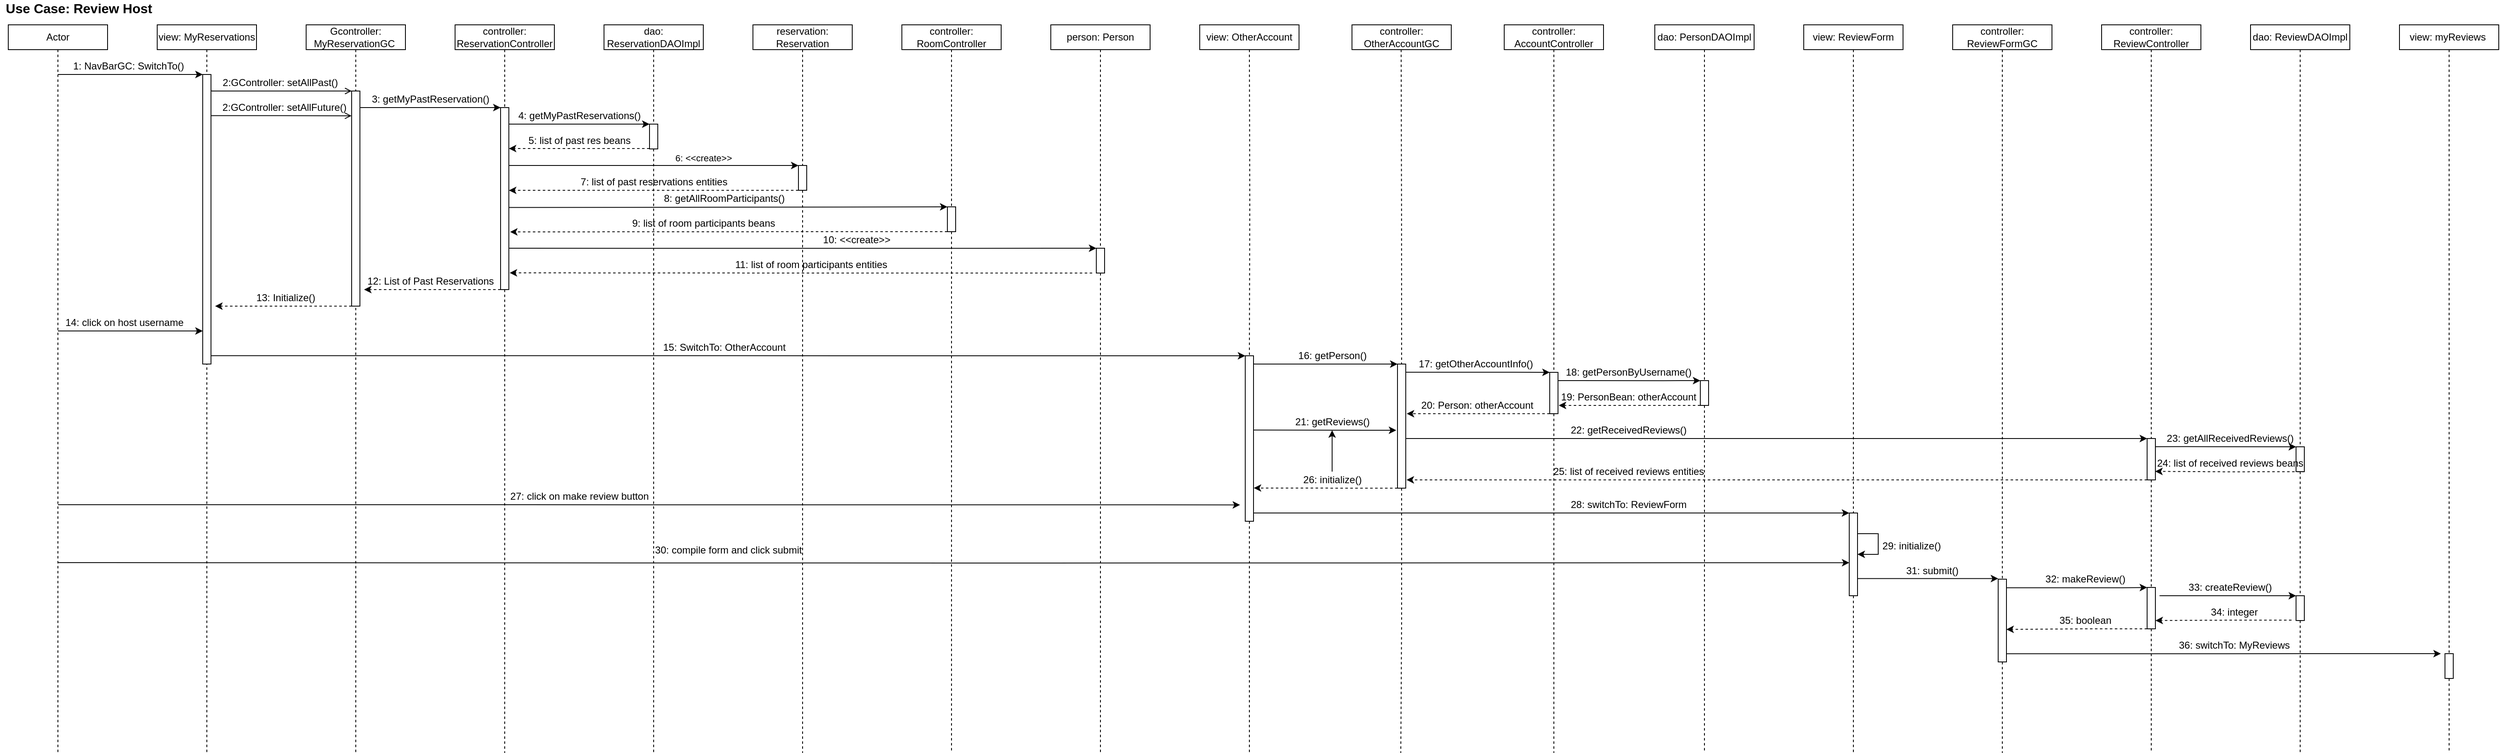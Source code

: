 <mxfile version="14.3.1" type="github">
  <diagram id="UIl6maEpT-ETIeLg9DOF" name="Page-1">
    <mxGraphModel dx="1209" dy="574" grid="1" gridSize="10" guides="1" tooltips="1" connect="1" arrows="1" fold="1" page="1" pageScale="1" pageWidth="827" pageHeight="1169" math="0" shadow="0">
      <root>
        <mxCell id="0" />
        <mxCell id="1" parent="0" />
        <mxCell id="GsOGmlkp1xriyCesK29D-1" style="edgeStyle=orthogonalEdgeStyle;rounded=0;orthogonalLoop=1;jettySize=auto;html=1;dashed=1;endArrow=none;endFill=0;" parent="1" source="GsOGmlkp1xriyCesK29D-2" edge="1">
          <mxGeometry relative="1" as="geometry">
            <mxPoint x="270" y="920" as="targetPoint" />
          </mxGeometry>
        </mxCell>
        <mxCell id="GsOGmlkp1xriyCesK29D-2" value="view: MyReservations" style="rounded=0;whiteSpace=wrap;html=1;" parent="1" vertex="1">
          <mxGeometry x="210" y="40" width="120" height="30" as="geometry" />
        </mxCell>
        <mxCell id="GsOGmlkp1xriyCesK29D-3" style="edgeStyle=orthogonalEdgeStyle;rounded=0;orthogonalLoop=1;jettySize=auto;html=1;dashed=1;endArrow=none;endFill=0;" parent="1" source="GsOGmlkp1xriyCesK29D-4" edge="1">
          <mxGeometry relative="1" as="geometry">
            <mxPoint x="450" y="920" as="targetPoint" />
          </mxGeometry>
        </mxCell>
        <mxCell id="GsOGmlkp1xriyCesK29D-4" value="Gcontroller: MyReservationGC&amp;nbsp;" style="rounded=0;whiteSpace=wrap;html=1;" parent="1" vertex="1">
          <mxGeometry x="390" y="40" width="120" height="30" as="geometry" />
        </mxCell>
        <mxCell id="GsOGmlkp1xriyCesK29D-5" style="edgeStyle=orthogonalEdgeStyle;rounded=0;orthogonalLoop=1;jettySize=auto;html=1;dashed=1;endArrow=none;endFill=0;" parent="1" source="GsOGmlkp1xriyCesK29D-18" edge="1">
          <mxGeometry relative="1" as="geometry">
            <mxPoint x="630" y="920" as="targetPoint" />
          </mxGeometry>
        </mxCell>
        <mxCell id="GsOGmlkp1xriyCesK29D-6" value="controller: ReservationController" style="rounded=0;whiteSpace=wrap;html=1;" parent="1" vertex="1">
          <mxGeometry x="570" y="40" width="120" height="30" as="geometry" />
        </mxCell>
        <mxCell id="GsOGmlkp1xriyCesK29D-7" style="edgeStyle=orthogonalEdgeStyle;rounded=0;orthogonalLoop=1;jettySize=auto;html=1;dashed=1;endArrow=none;endFill=0;" parent="1" source="GsOGmlkp1xriyCesK29D-22" edge="1">
          <mxGeometry relative="1" as="geometry">
            <mxPoint x="810" y="920" as="targetPoint" />
          </mxGeometry>
        </mxCell>
        <mxCell id="GsOGmlkp1xriyCesK29D-8" value="6: &amp;lt;&amp;lt;create&amp;gt;&amp;gt;" style="edgeLabel;html=1;align=center;verticalAlign=middle;resizable=0;points=[];" parent="GsOGmlkp1xriyCesK29D-7" vertex="1" connectable="0">
          <mxGeometry x="-0.969" y="1" relative="1" as="geometry">
            <mxPoint x="59" y="-1.03" as="offset" />
          </mxGeometry>
        </mxCell>
        <mxCell id="GsOGmlkp1xriyCesK29D-9" value="dao: ReservationDAOImpl" style="rounded=0;whiteSpace=wrap;html=1;" parent="1" vertex="1">
          <mxGeometry x="750" y="40" width="120" height="30" as="geometry" />
        </mxCell>
        <mxCell id="GsOGmlkp1xriyCesK29D-10" style="edgeStyle=orthogonalEdgeStyle;rounded=0;orthogonalLoop=1;jettySize=auto;html=1;dashed=1;endArrow=none;endFill=0;" parent="1" source="GsOGmlkp1xriyCesK29D-28" edge="1">
          <mxGeometry relative="1" as="geometry">
            <mxPoint x="990" y="920" as="targetPoint" />
          </mxGeometry>
        </mxCell>
        <mxCell id="GsOGmlkp1xriyCesK29D-11" value="reservation: Reservation" style="rounded=0;whiteSpace=wrap;html=1;" parent="1" vertex="1">
          <mxGeometry x="930" y="40" width="120" height="30" as="geometry" />
        </mxCell>
        <mxCell id="GsOGmlkp1xriyCesK29D-12" style="edgeStyle=orthogonalEdgeStyle;rounded=0;orthogonalLoop=1;jettySize=auto;html=1;endArrow=classic;endFill=1;entryX=0;entryY=1;entryDx=0;entryDy=0;" parent="1" target="GsOGmlkp1xriyCesK29D-13" edge="1">
          <mxGeometry relative="1" as="geometry">
            <mxPoint x="90" y="100" as="sourcePoint" />
            <Array as="points">
              <mxPoint x="220" y="100" />
              <mxPoint x="220" y="100" />
            </Array>
          </mxGeometry>
        </mxCell>
        <mxCell id="GsOGmlkp1xriyCesK29D-13" value="" style="rounded=0;whiteSpace=wrap;html=1;direction=south;" parent="1" vertex="1">
          <mxGeometry x="265" y="100" width="10" height="350" as="geometry" />
        </mxCell>
        <mxCell id="GsOGmlkp1xriyCesK29D-14" value="1: NavBarGC: SwitchTo()" style="text;html=1;align=center;verticalAlign=middle;resizable=0;points=[];autosize=1;" parent="1" vertex="1">
          <mxGeometry x="100" y="80" width="150" height="20" as="geometry" />
        </mxCell>
        <mxCell id="GsOGmlkp1xriyCesK29D-15" value="" style="rounded=0;whiteSpace=wrap;html=1;direction=south;" parent="1" vertex="1">
          <mxGeometry x="445" y="120" width="10" height="260" as="geometry" />
        </mxCell>
        <mxCell id="GsOGmlkp1xriyCesK29D-16" style="edgeStyle=orthogonalEdgeStyle;rounded=0;orthogonalLoop=1;jettySize=auto;html=1;endArrow=open;endFill=0;entryX=0;entryY=1;entryDx=0;entryDy=0;exitX=0.052;exitY=-0.014;exitDx=0;exitDy=0;exitPerimeter=0;" parent="1" source="GsOGmlkp1xriyCesK29D-13" target="GsOGmlkp1xriyCesK29D-15" edge="1">
          <mxGeometry relative="1" as="geometry">
            <mxPoint x="440" y="120.0" as="targetPoint" />
            <mxPoint x="290" y="120" as="sourcePoint" />
            <Array as="points">
              <mxPoint x="360" y="120" />
              <mxPoint x="445" y="120" />
            </Array>
          </mxGeometry>
        </mxCell>
        <mxCell id="GsOGmlkp1xriyCesK29D-17" value="2:GController: setAllPast()&amp;nbsp;" style="text;html=1;align=center;verticalAlign=middle;resizable=0;points=[];autosize=1;" parent="1" vertex="1">
          <mxGeometry x="280" y="100" width="160" height="20" as="geometry" />
        </mxCell>
        <mxCell id="GsOGmlkp1xriyCesK29D-18" value="" style="rounded=0;whiteSpace=wrap;html=1;direction=south;" parent="1" vertex="1">
          <mxGeometry x="625" y="140" width="10" height="220" as="geometry" />
        </mxCell>
        <mxCell id="GsOGmlkp1xriyCesK29D-19" style="edgeStyle=orthogonalEdgeStyle;rounded=0;orthogonalLoop=1;jettySize=auto;html=1;dashed=1;endArrow=none;endFill=0;" parent="1" source="GsOGmlkp1xriyCesK29D-6" target="GsOGmlkp1xriyCesK29D-18" edge="1">
          <mxGeometry relative="1" as="geometry">
            <mxPoint x="630.0" y="1130" as="targetPoint" />
            <mxPoint x="630.0" y="70" as="sourcePoint" />
          </mxGeometry>
        </mxCell>
        <mxCell id="GsOGmlkp1xriyCesK29D-20" style="edgeStyle=orthogonalEdgeStyle;rounded=0;orthogonalLoop=1;jettySize=auto;html=1;endArrow=classic;endFill=1;entryX=0;entryY=1;entryDx=0;entryDy=0;exitX=0.079;exitY=-0.005;exitDx=0;exitDy=0;exitPerimeter=0;" parent="1" target="GsOGmlkp1xriyCesK29D-18" edge="1">
          <mxGeometry relative="1" as="geometry">
            <mxPoint x="624.95" y="141.04" as="targetPoint" />
            <mxPoint x="455" y="140" as="sourcePoint" />
            <Array as="points">
              <mxPoint x="530" y="140" />
              <mxPoint x="530" y="140" />
            </Array>
          </mxGeometry>
        </mxCell>
        <mxCell id="GsOGmlkp1xriyCesK29D-21" value="3: getMyPastReservation()" style="text;html=1;align=center;verticalAlign=middle;resizable=0;points=[];autosize=1;" parent="1" vertex="1">
          <mxGeometry x="460" y="120" width="160" height="20" as="geometry" />
        </mxCell>
        <mxCell id="GsOGmlkp1xriyCesK29D-22" value="" style="rounded=0;whiteSpace=wrap;html=1;direction=south;" parent="1" vertex="1">
          <mxGeometry x="805" y="160" width="10" height="30" as="geometry" />
        </mxCell>
        <mxCell id="GsOGmlkp1xriyCesK29D-23" style="edgeStyle=orthogonalEdgeStyle;rounded=0;orthogonalLoop=1;jettySize=auto;html=1;dashed=1;endArrow=none;endFill=0;" parent="1" source="GsOGmlkp1xriyCesK29D-9" target="GsOGmlkp1xriyCesK29D-22" edge="1">
          <mxGeometry relative="1" as="geometry">
            <mxPoint x="810" y="1130" as="targetPoint" />
            <mxPoint x="810" y="70" as="sourcePoint" />
          </mxGeometry>
        </mxCell>
        <mxCell id="GsOGmlkp1xriyCesK29D-24" style="edgeStyle=orthogonalEdgeStyle;rounded=0;orthogonalLoop=1;jettySize=auto;html=1;endArrow=classic;endFill=1;entryX=0;entryY=1;entryDx=0;entryDy=0;exitX=0.079;exitY=-0.005;exitDx=0;exitDy=0;exitPerimeter=0;" parent="1" edge="1">
          <mxGeometry relative="1" as="geometry">
            <mxPoint x="805" y="160.0" as="targetPoint" />
            <mxPoint x="635" y="160" as="sourcePoint" />
            <Array as="points">
              <mxPoint x="710" y="160" />
              <mxPoint x="710" y="160" />
            </Array>
          </mxGeometry>
        </mxCell>
        <mxCell id="GsOGmlkp1xriyCesK29D-25" value="4: getMyPastReservations()" style="text;html=1;align=center;verticalAlign=middle;resizable=0;points=[];autosize=1;" parent="1" vertex="1">
          <mxGeometry x="640" y="140" width="160" height="20" as="geometry" />
        </mxCell>
        <mxCell id="GsOGmlkp1xriyCesK29D-26" style="edgeStyle=orthogonalEdgeStyle;rounded=0;orthogonalLoop=1;jettySize=auto;html=1;endArrow=classic;endFill=1;entryX=0;entryY=1;entryDx=0;entryDy=0;exitX=0.079;exitY=-0.005;exitDx=0;exitDy=0;exitPerimeter=0;dashed=1;" parent="1" edge="1">
          <mxGeometry relative="1" as="geometry">
            <mxPoint x="635" y="189.52" as="targetPoint" />
            <mxPoint x="805" y="189.52" as="sourcePoint" />
            <Array as="points">
              <mxPoint x="710" y="189.52" />
              <mxPoint x="710" y="189.52" />
            </Array>
          </mxGeometry>
        </mxCell>
        <mxCell id="GsOGmlkp1xriyCesK29D-27" style="edgeStyle=orthogonalEdgeStyle;rounded=0;orthogonalLoop=1;jettySize=auto;html=1;exitX=1;exitY=1;exitDx=0;exitDy=0;endArrow=classic;endFill=1;dashed=1;entryX=0.455;entryY=-0.01;entryDx=0;entryDy=0;entryPerimeter=0;" parent="1" source="GsOGmlkp1xriyCesK29D-28" target="GsOGmlkp1xriyCesK29D-18" edge="1">
          <mxGeometry relative="1" as="geometry">
            <mxPoint x="640" y="240" as="targetPoint" />
            <Array as="points">
              <mxPoint x="660" y="240" />
            </Array>
          </mxGeometry>
        </mxCell>
        <mxCell id="GsOGmlkp1xriyCesK29D-28" value="" style="rounded=0;whiteSpace=wrap;html=1;direction=south;" parent="1" vertex="1">
          <mxGeometry x="985" y="210" width="10" height="30" as="geometry" />
        </mxCell>
        <mxCell id="GsOGmlkp1xriyCesK29D-29" style="edgeStyle=orthogonalEdgeStyle;rounded=0;orthogonalLoop=1;jettySize=auto;html=1;dashed=1;endArrow=none;endFill=0;" parent="1" source="GsOGmlkp1xriyCesK29D-11" target="GsOGmlkp1xriyCesK29D-28" edge="1">
          <mxGeometry relative="1" as="geometry">
            <mxPoint x="990" y="1121.633" as="targetPoint" />
            <mxPoint x="990" y="70" as="sourcePoint" />
          </mxGeometry>
        </mxCell>
        <mxCell id="GsOGmlkp1xriyCesK29D-30" value="5: list of past res beans" style="text;html=1;align=center;verticalAlign=middle;resizable=0;points=[];autosize=1;" parent="1" vertex="1">
          <mxGeometry x="650" y="170" width="140" height="20" as="geometry" />
        </mxCell>
        <mxCell id="GsOGmlkp1xriyCesK29D-31" value="7: list of past reservations entities" style="text;html=1;align=center;verticalAlign=middle;resizable=0;points=[];autosize=1;" parent="1" vertex="1">
          <mxGeometry x="715" y="220" width="190" height="20" as="geometry" />
        </mxCell>
        <mxCell id="GsOGmlkp1xriyCesK29D-32" style="edgeStyle=orthogonalEdgeStyle;rounded=0;orthogonalLoop=1;jettySize=auto;html=1;endArrow=classic;endFill=1;exitX=0.079;exitY=-0.005;exitDx=0;exitDy=0;exitPerimeter=0;dashed=1;" parent="1" edge="1">
          <mxGeometry relative="1" as="geometry">
            <mxPoint x="460" y="360" as="targetPoint" />
            <mxPoint x="625" y="360.0" as="sourcePoint" />
            <Array as="points">
              <mxPoint x="590" y="360" />
              <mxPoint x="590" y="360" />
            </Array>
          </mxGeometry>
        </mxCell>
        <mxCell id="GsOGmlkp1xriyCesK29D-33" value="12: List of Past Reservations" style="text;html=1;align=center;verticalAlign=middle;resizable=0;points=[];autosize=1;" parent="1" vertex="1">
          <mxGeometry x="455" y="340" width="170" height="20" as="geometry" />
        </mxCell>
        <mxCell id="GsOGmlkp1xriyCesK29D-34" style="edgeStyle=orthogonalEdgeStyle;rounded=0;orthogonalLoop=1;jettySize=auto;html=1;endArrow=classic;endFill=1;exitX=0.079;exitY=-0.005;exitDx=0;exitDy=0;exitPerimeter=0;dashed=1;" parent="1" edge="1">
          <mxGeometry relative="1" as="geometry">
            <mxPoint x="280" y="380" as="targetPoint" />
            <mxPoint x="445" y="380.0" as="sourcePoint" />
            <Array as="points">
              <mxPoint x="350" y="380" />
              <mxPoint x="350" y="380" />
            </Array>
          </mxGeometry>
        </mxCell>
        <mxCell id="GsOGmlkp1xriyCesK29D-35" value="13: Initialize()" style="text;html=1;align=center;verticalAlign=middle;resizable=0;points=[];autosize=1;" parent="1" vertex="1">
          <mxGeometry x="320" y="360" width="90" height="20" as="geometry" />
        </mxCell>
        <mxCell id="GsOGmlkp1xriyCesK29D-36" style="edgeStyle=orthogonalEdgeStyle;rounded=0;orthogonalLoop=1;jettySize=auto;html=1;dashed=1;endArrow=none;endFill=0;" parent="1" source="GsOGmlkp1xriyCesK29D-37" edge="1">
          <mxGeometry relative="1" as="geometry">
            <mxPoint x="90" y="920" as="targetPoint" />
          </mxGeometry>
        </mxCell>
        <mxCell id="GsOGmlkp1xriyCesK29D-37" value="Actor" style="rounded=0;whiteSpace=wrap;html=1;" parent="1" vertex="1">
          <mxGeometry x="30" y="40" width="120" height="30" as="geometry" />
        </mxCell>
        <mxCell id="GsOGmlkp1xriyCesK29D-38" style="edgeStyle=orthogonalEdgeStyle;rounded=0;orthogonalLoop=1;jettySize=auto;html=1;dashed=1;endArrow=none;endFill=0;" parent="1" source="GsOGmlkp1xriyCesK29D-43" edge="1">
          <mxGeometry relative="1" as="geometry">
            <mxPoint x="1170" y="920" as="targetPoint" />
          </mxGeometry>
        </mxCell>
        <mxCell id="GsOGmlkp1xriyCesK29D-39" value="controller: RoomController" style="rounded=0;whiteSpace=wrap;html=1;" parent="1" vertex="1">
          <mxGeometry x="1110" y="40" width="120" height="30" as="geometry" />
        </mxCell>
        <mxCell id="GsOGmlkp1xriyCesK29D-40" value="person: Person" style="rounded=0;whiteSpace=wrap;html=1;" parent="1" vertex="1">
          <mxGeometry x="1290" y="40" width="120" height="30" as="geometry" />
        </mxCell>
        <mxCell id="GsOGmlkp1xriyCesK29D-41" style="edgeStyle=orthogonalEdgeStyle;rounded=0;orthogonalLoop=1;jettySize=auto;html=1;dashed=1;endArrow=none;endFill=0;" parent="1" source="GsOGmlkp1xriyCesK29D-69" edge="1">
          <mxGeometry relative="1" as="geometry">
            <mxPoint x="1350" y="920" as="targetPoint" />
            <mxPoint x="1350" y="70" as="sourcePoint" />
          </mxGeometry>
        </mxCell>
        <mxCell id="GsOGmlkp1xriyCesK29D-42" style="edgeStyle=orthogonalEdgeStyle;rounded=0;orthogonalLoop=1;jettySize=auto;html=1;endArrow=classic;endFill=1;exitX=0.549;exitY=-0.014;exitDx=0;exitDy=0;exitPerimeter=0;entryX=0;entryY=1;entryDx=0;entryDy=0;" parent="1" source="GsOGmlkp1xriyCesK29D-18" target="GsOGmlkp1xriyCesK29D-43" edge="1">
          <mxGeometry relative="1" as="geometry">
            <mxPoint x="1160" y="260" as="targetPoint" />
            <Array as="points">
              <mxPoint x="641" y="261" />
            </Array>
            <mxPoint x="640.0" y="260.7" as="sourcePoint" />
          </mxGeometry>
        </mxCell>
        <mxCell id="GsOGmlkp1xriyCesK29D-43" value="" style="rounded=0;whiteSpace=wrap;html=1;direction=south;" parent="1" vertex="1">
          <mxGeometry x="1165" y="260" width="10" height="30" as="geometry" />
        </mxCell>
        <mxCell id="GsOGmlkp1xriyCesK29D-44" style="edgeStyle=orthogonalEdgeStyle;rounded=0;orthogonalLoop=1;jettySize=auto;html=1;dashed=1;endArrow=none;endFill=0;" parent="1" source="GsOGmlkp1xriyCesK29D-39" target="GsOGmlkp1xriyCesK29D-43" edge="1">
          <mxGeometry relative="1" as="geometry">
            <mxPoint x="1170" y="70" as="sourcePoint" />
            <mxPoint x="1170" y="965" as="targetPoint" />
          </mxGeometry>
        </mxCell>
        <mxCell id="GsOGmlkp1xriyCesK29D-45" style="edgeStyle=orthogonalEdgeStyle;rounded=0;orthogonalLoop=1;jettySize=auto;html=1;exitX=1;exitY=1;exitDx=0;exitDy=0;endArrow=classic;endFill=1;dashed=1;entryX=0.683;entryY=-0.147;entryDx=0;entryDy=0;entryPerimeter=0;" parent="1" source="GsOGmlkp1xriyCesK29D-43" target="GsOGmlkp1xriyCesK29D-18" edge="1">
          <mxGeometry relative="1" as="geometry">
            <mxPoint x="650" y="290" as="targetPoint" />
            <Array as="points">
              <mxPoint x="1030" y="290" />
            </Array>
            <mxPoint x="1160" y="290" as="sourcePoint" />
          </mxGeometry>
        </mxCell>
        <mxCell id="GsOGmlkp1xriyCesK29D-46" value="8: getAllRoomParticipants()" style="text;html=1;align=center;verticalAlign=middle;resizable=0;points=[];autosize=1;" parent="1" vertex="1">
          <mxGeometry x="815" y="240" width="160" height="20" as="geometry" />
        </mxCell>
        <mxCell id="GsOGmlkp1xriyCesK29D-47" value="9: list of room participants beans" style="text;html=1;align=center;verticalAlign=middle;resizable=0;points=[];autosize=1;" parent="1" vertex="1">
          <mxGeometry x="775" y="270" width="190" height="20" as="geometry" />
        </mxCell>
        <mxCell id="GsOGmlkp1xriyCesK29D-48" style="edgeStyle=orthogonalEdgeStyle;rounded=0;orthogonalLoop=1;jettySize=auto;html=1;endArrow=classic;endFill=1;exitX=0.773;exitY=-0.007;exitDx=0;exitDy=0;exitPerimeter=0;entryX=0;entryY=1;entryDx=0;entryDy=0;" parent="1" source="GsOGmlkp1xriyCesK29D-18" target="GsOGmlkp1xriyCesK29D-69" edge="1">
          <mxGeometry relative="1" as="geometry">
            <mxPoint x="1340" y="310" as="targetPoint" />
            <Array as="points">
              <mxPoint x="1200" y="310" />
              <mxPoint x="1200" y="310" />
            </Array>
            <mxPoint x="650" y="320" as="sourcePoint" />
          </mxGeometry>
        </mxCell>
        <mxCell id="GsOGmlkp1xriyCesK29D-49" style="edgeStyle=orthogonalEdgeStyle;rounded=0;orthogonalLoop=1;jettySize=auto;html=1;exitX=1;exitY=1;exitDx=0;exitDy=0;endArrow=classic;endFill=1;dashed=1;entryX=0.908;entryY=-0.097;entryDx=0;entryDy=0;entryPerimeter=0;" parent="1" target="GsOGmlkp1xriyCesK29D-18" edge="1">
          <mxGeometry relative="1" as="geometry">
            <mxPoint x="650" y="340" as="targetPoint" />
            <Array as="points">
              <mxPoint x="1015" y="340" />
            </Array>
            <mxPoint x="1340" y="340" as="sourcePoint" />
          </mxGeometry>
        </mxCell>
        <mxCell id="GsOGmlkp1xriyCesK29D-50" value="controller:&lt;br&gt;ReviewFormGC" style="rounded=0;whiteSpace=wrap;html=1;" parent="1" vertex="1">
          <mxGeometry x="2380" y="40" width="120" height="30" as="geometry" />
        </mxCell>
        <mxCell id="GsOGmlkp1xriyCesK29D-51" value="view: ReviewForm" style="rounded=0;whiteSpace=wrap;html=1;" parent="1" vertex="1">
          <mxGeometry x="2200" y="40" width="120" height="30" as="geometry" />
        </mxCell>
        <mxCell id="GsOGmlkp1xriyCesK29D-52" style="edgeStyle=orthogonalEdgeStyle;rounded=0;orthogonalLoop=1;jettySize=auto;html=1;dashed=1;endArrow=none;endFill=0;" parent="1" source="GsOGmlkp1xriyCesK29D-71" edge="1">
          <mxGeometry relative="1" as="geometry">
            <mxPoint x="1713.41" y="70" as="sourcePoint" />
            <mxPoint x="1713" y="920" as="targetPoint" />
          </mxGeometry>
        </mxCell>
        <mxCell id="GsOGmlkp1xriyCesK29D-53" style="edgeStyle=orthogonalEdgeStyle;rounded=0;orthogonalLoop=1;jettySize=auto;html=1;dashed=1;endArrow=none;endFill=0;" parent="1" source="GsOGmlkp1xriyCesK29D-58" edge="1">
          <mxGeometry relative="1" as="geometry">
            <mxPoint x="1530" y="920" as="targetPoint" />
          </mxGeometry>
        </mxCell>
        <mxCell id="GsOGmlkp1xriyCesK29D-54" style="edgeStyle=orthogonalEdgeStyle;rounded=0;orthogonalLoop=1;jettySize=auto;html=1;endArrow=classic;endFill=1;entryX=0;entryY=1;entryDx=0;entryDy=0;" parent="1" edge="1">
          <mxGeometry relative="1" as="geometry">
            <mxPoint x="90" y="410" as="sourcePoint" />
            <Array as="points">
              <mxPoint x="220" y="410" />
              <mxPoint x="220" y="410" />
            </Array>
            <mxPoint x="265" y="410.0" as="targetPoint" />
          </mxGeometry>
        </mxCell>
        <mxCell id="GsOGmlkp1xriyCesK29D-55" value="14: click on host username" style="text;html=1;align=center;verticalAlign=middle;resizable=0;points=[];autosize=1;" parent="1" vertex="1">
          <mxGeometry x="90" y="390" width="160" height="20" as="geometry" />
        </mxCell>
        <mxCell id="GsOGmlkp1xriyCesK29D-56" style="edgeStyle=orthogonalEdgeStyle;rounded=0;orthogonalLoop=1;jettySize=auto;html=1;endArrow=classic;endFill=1;entryX=0;entryY=1;entryDx=0;entryDy=0;exitX=0.971;exitY=-0.023;exitDx=0;exitDy=0;exitPerimeter=0;" parent="1" source="GsOGmlkp1xriyCesK29D-13" target="GsOGmlkp1xriyCesK29D-58" edge="1">
          <mxGeometry relative="1" as="geometry">
            <mxPoint x="300" y="440" as="sourcePoint" />
            <Array as="points">
              <mxPoint x="1525" y="440" />
            </Array>
            <mxPoint x="1520" y="450" as="targetPoint" />
          </mxGeometry>
        </mxCell>
        <mxCell id="GsOGmlkp1xriyCesK29D-57" value="15: SwitchTo: OtherAccount" style="text;html=1;align=center;verticalAlign=middle;resizable=0;points=[];autosize=1;" parent="1" vertex="1">
          <mxGeometry x="815" y="420" width="160" height="20" as="geometry" />
        </mxCell>
        <mxCell id="GsOGmlkp1xriyCesK29D-58" value="" style="rounded=0;whiteSpace=wrap;html=1;direction=south;" parent="1" vertex="1">
          <mxGeometry x="1525" y="440" width="10" height="200" as="geometry" />
        </mxCell>
        <mxCell id="GsOGmlkp1xriyCesK29D-59" style="edgeStyle=orthogonalEdgeStyle;rounded=0;orthogonalLoop=1;jettySize=auto;html=1;dashed=1;endArrow=none;endFill=0;" parent="1" target="GsOGmlkp1xriyCesK29D-58" edge="1">
          <mxGeometry relative="1" as="geometry">
            <mxPoint x="1530" y="70" as="sourcePoint" />
            <mxPoint x="1530.0" y="865" as="targetPoint" />
          </mxGeometry>
        </mxCell>
        <mxCell id="GsOGmlkp1xriyCesK29D-60" value="view: OtherAccount" style="rounded=0;whiteSpace=wrap;html=1;" parent="1" vertex="1">
          <mxGeometry x="1470" y="40" width="120" height="30" as="geometry" />
        </mxCell>
        <mxCell id="GsOGmlkp1xriyCesK29D-61" value="controller:&lt;br&gt;OtherAccountGC" style="rounded=0;whiteSpace=wrap;html=1;" parent="1" vertex="1">
          <mxGeometry x="1654" y="40" width="120" height="30" as="geometry" />
        </mxCell>
        <mxCell id="GsOGmlkp1xriyCesK29D-62" value="controller:&lt;br&gt;AccountController" style="rounded=0;whiteSpace=wrap;html=1;" parent="1" vertex="1">
          <mxGeometry x="1838" y="40" width="120" height="30" as="geometry" />
        </mxCell>
        <mxCell id="GsOGmlkp1xriyCesK29D-63" style="edgeStyle=orthogonalEdgeStyle;rounded=0;orthogonalLoop=1;jettySize=auto;html=1;endArrow=classic;endFill=1;entryX=0;entryY=1;entryDx=0;entryDy=0;exitX=0.04;exitY=-0.005;exitDx=0;exitDy=0;exitPerimeter=0;" parent="1" source="GsOGmlkp1xriyCesK29D-58" target="GsOGmlkp1xriyCesK29D-71" edge="1">
          <mxGeometry relative="1" as="geometry">
            <mxPoint x="1536" y="450" as="sourcePoint" />
            <Array as="points">
              <mxPoint x="1709" y="450" />
            </Array>
            <mxPoint x="1690" y="460" as="targetPoint" />
          </mxGeometry>
        </mxCell>
        <mxCell id="GsOGmlkp1xriyCesK29D-64" value="16: getPerson()" style="text;html=1;align=center;verticalAlign=middle;resizable=0;points=[];autosize=1;" parent="1" vertex="1">
          <mxGeometry x="1580" y="430" width="100" height="20" as="geometry" />
        </mxCell>
        <mxCell id="GsOGmlkp1xriyCesK29D-65" style="edgeStyle=orthogonalEdgeStyle;rounded=0;orthogonalLoop=1;jettySize=auto;html=1;dashed=1;endArrow=none;endFill=0;" parent="1" source="GsOGmlkp1xriyCesK29D-111" edge="1">
          <mxGeometry relative="1" as="geometry">
            <mxPoint x="2080" y="920" as="targetPoint" />
            <Array as="points">
              <mxPoint x="2080" y="836" />
            </Array>
          </mxGeometry>
        </mxCell>
        <mxCell id="GsOGmlkp1xriyCesK29D-66" value="dao: PersonDAOImpl" style="rounded=0;whiteSpace=wrap;html=1;" parent="1" vertex="1">
          <mxGeometry x="2020" y="40" width="120" height="30" as="geometry" />
        </mxCell>
        <mxCell id="GsOGmlkp1xriyCesK29D-67" style="edgeStyle=orthogonalEdgeStyle;rounded=0;orthogonalLoop=1;jettySize=auto;html=1;dashed=1;endArrow=none;endFill=0;" parent="1" source="GsOGmlkp1xriyCesK29D-134" edge="1">
          <mxGeometry relative="1" as="geometry">
            <mxPoint x="1898.0" y="70" as="sourcePoint" />
            <mxPoint x="1898" y="920" as="targetPoint" />
            <Array as="points" />
          </mxGeometry>
        </mxCell>
        <mxCell id="GsOGmlkp1xriyCesK29D-68" style="edgeStyle=orthogonalEdgeStyle;rounded=0;orthogonalLoop=1;jettySize=auto;html=1;endArrow=classic;endFill=1;entryX=0;entryY=1;entryDx=0;entryDy=0;exitX=0.066;exitY=0.114;exitDx=0;exitDy=0;exitPerimeter=0;" parent="1" source="GsOGmlkp1xriyCesK29D-71" target="GsOGmlkp1xriyCesK29D-134" edge="1">
          <mxGeometry relative="1" as="geometry">
            <mxPoint x="1725.0" y="460.01" as="sourcePoint" />
            <Array as="points">
              <mxPoint x="1850" y="460" />
              <mxPoint x="1850" y="460" />
            </Array>
            <mxPoint x="1885" y="460" as="targetPoint" />
          </mxGeometry>
        </mxCell>
        <mxCell id="GsOGmlkp1xriyCesK29D-69" value="" style="rounded=0;whiteSpace=wrap;html=1;direction=south;" parent="1" vertex="1">
          <mxGeometry x="1345" y="310" width="10" height="30" as="geometry" />
        </mxCell>
        <mxCell id="GsOGmlkp1xriyCesK29D-70" style="edgeStyle=orthogonalEdgeStyle;rounded=0;orthogonalLoop=1;jettySize=auto;html=1;dashed=1;endArrow=none;endFill=0;" parent="1" source="GsOGmlkp1xriyCesK29D-40" target="GsOGmlkp1xriyCesK29D-69" edge="1">
          <mxGeometry relative="1" as="geometry">
            <mxPoint x="1350.0" y="1090" as="targetPoint" />
            <mxPoint x="1350.0" y="70" as="sourcePoint" />
          </mxGeometry>
        </mxCell>
        <mxCell id="GsOGmlkp1xriyCesK29D-71" value="" style="rounded=0;whiteSpace=wrap;html=1;direction=south;" parent="1" vertex="1">
          <mxGeometry x="1709" y="450" width="10" height="150" as="geometry" />
        </mxCell>
        <mxCell id="GsOGmlkp1xriyCesK29D-72" style="edgeStyle=orthogonalEdgeStyle;rounded=0;orthogonalLoop=1;jettySize=auto;html=1;dashed=1;endArrow=none;endFill=0;" parent="1" target="GsOGmlkp1xriyCesK29D-71" edge="1">
          <mxGeometry relative="1" as="geometry">
            <mxPoint x="1713.41" y="70" as="sourcePoint" />
            <mxPoint x="1713.41" y="945" as="targetPoint" />
          </mxGeometry>
        </mxCell>
        <mxCell id="GsOGmlkp1xriyCesK29D-73" style="edgeStyle=orthogonalEdgeStyle;rounded=0;orthogonalLoop=1;jettySize=auto;html=1;endArrow=open;endFill=0;entryX=0;entryY=1;entryDx=0;entryDy=0;exitX=0.052;exitY=-0.014;exitDx=0;exitDy=0;exitPerimeter=0;" parent="1" edge="1">
          <mxGeometry relative="1" as="geometry">
            <mxPoint x="444.86" y="150" as="targetPoint" />
            <mxPoint x="275" y="149.76" as="sourcePoint" />
            <Array as="points">
              <mxPoint x="359.86" y="150" />
              <mxPoint x="444.86" y="150" />
            </Array>
          </mxGeometry>
        </mxCell>
        <mxCell id="GsOGmlkp1xriyCesK29D-74" value="2:GController: setAllFuture()&amp;nbsp;" style="text;html=1;align=center;verticalAlign=middle;resizable=0;points=[];autosize=1;" parent="1" vertex="1">
          <mxGeometry x="280" y="130" width="170" height="20" as="geometry" />
        </mxCell>
        <mxCell id="GsOGmlkp1xriyCesK29D-75" style="edgeStyle=orthogonalEdgeStyle;rounded=0;orthogonalLoop=1;jettySize=auto;html=1;endArrow=classic;endFill=1;exitX=0.318;exitY=-0.01;exitDx=0;exitDy=0;exitPerimeter=0;entryX=0;entryY=1;entryDx=0;entryDy=0;" parent="1" source="GsOGmlkp1xriyCesK29D-18" target="GsOGmlkp1xriyCesK29D-28" edge="1">
          <mxGeometry relative="1" as="geometry">
            <mxPoint x="980" y="210" as="targetPoint" />
            <mxPoint x="640" y="210" as="sourcePoint" />
            <Array as="points">
              <mxPoint x="900" y="210" />
              <mxPoint x="900" y="210" />
            </Array>
          </mxGeometry>
        </mxCell>
        <mxCell id="GsOGmlkp1xriyCesK29D-76" value="18: getPersonByUsername()" style="text;html=1;align=center;verticalAlign=middle;resizable=0;points=[];autosize=1;" parent="1" vertex="1">
          <mxGeometry x="1903" y="450" width="170" height="20" as="geometry" />
        </mxCell>
        <mxCell id="GsOGmlkp1xriyCesK29D-77" value="17: getOtherAccountInfo()&amp;nbsp;" style="text;html=1;align=center;verticalAlign=middle;resizable=0;points=[];autosize=1;" parent="1" vertex="1">
          <mxGeometry x="1725" y="440" width="160" height="20" as="geometry" />
        </mxCell>
        <mxCell id="GsOGmlkp1xriyCesK29D-78" style="edgeStyle=orthogonalEdgeStyle;rounded=0;orthogonalLoop=1;jettySize=auto;html=1;exitX=0.975;exitY=1.008;exitDx=0;exitDy=0;endArrow=classic;endFill=1;dashed=1;exitPerimeter=0;entryX=0.794;entryY=0.022;entryDx=0;entryDy=0;entryPerimeter=0;" parent="1" source="GsOGmlkp1xriyCesK29D-89" target="GsOGmlkp1xriyCesK29D-109" edge="1">
          <mxGeometry relative="1" as="geometry">
            <mxPoint x="2665.5" y="580.43" as="targetPoint" />
            <Array as="points">
              <mxPoint x="2706" y="580" />
            </Array>
            <mxPoint x="2774.5" y="580" as="sourcePoint" />
          </mxGeometry>
        </mxCell>
        <mxCell id="GsOGmlkp1xriyCesK29D-79" style="edgeStyle=orthogonalEdgeStyle;rounded=0;orthogonalLoop=1;jettySize=auto;html=1;exitX=1;exitY=1;exitDx=0;exitDy=0;endArrow=classic;endFill=1;dashed=1;entryX=0.4;entryY=-0.12;entryDx=0;entryDy=0;entryPerimeter=0;" parent="1" source="GsOGmlkp1xriyCesK29D-134" target="GsOGmlkp1xriyCesK29D-71" edge="1">
          <mxGeometry relative="1" as="geometry">
            <mxPoint x="1740" y="510" as="targetPoint" />
            <Array as="points">
              <mxPoint x="1850" y="510" />
              <mxPoint x="1850" y="510" />
            </Array>
            <mxPoint x="1885" y="510" as="sourcePoint" />
          </mxGeometry>
        </mxCell>
        <mxCell id="GsOGmlkp1xriyCesK29D-80" style="edgeStyle=orthogonalEdgeStyle;rounded=0;orthogonalLoop=1;jettySize=auto;html=1;endArrow=classic;endFill=1;exitX=0.449;exitY=0.006;exitDx=0;exitDy=0;exitPerimeter=0;" parent="1" source="GsOGmlkp1xriyCesK29D-58" edge="1">
          <mxGeometry relative="1" as="geometry">
            <mxPoint x="1536" y="530" as="sourcePoint" />
            <Array as="points">
              <mxPoint x="1536" y="530" />
            </Array>
            <mxPoint x="1707.5" y="530" as="targetPoint" />
          </mxGeometry>
        </mxCell>
        <mxCell id="GsOGmlkp1xriyCesK29D-81" style="edgeStyle=orthogonalEdgeStyle;rounded=0;orthogonalLoop=1;jettySize=auto;html=1;endArrow=classic;endFill=1;entryX=0;entryY=1;entryDx=0;entryDy=0;" parent="1" target="GsOGmlkp1xriyCesK29D-109" edge="1">
          <mxGeometry relative="1" as="geometry">
            <mxPoint x="1719" y="540" as="sourcePoint" />
            <Array as="points">
              <mxPoint x="2390" y="540" />
              <mxPoint x="2390" y="540" />
            </Array>
            <mxPoint x="2566" y="540" as="targetPoint" />
          </mxGeometry>
        </mxCell>
        <mxCell id="GsOGmlkp1xriyCesK29D-82" value="dao: ReviewDAOImpl" style="rounded=0;whiteSpace=wrap;html=1;" parent="1" vertex="1">
          <mxGeometry x="2740" y="40" width="120" height="30" as="geometry" />
        </mxCell>
        <mxCell id="GsOGmlkp1xriyCesK29D-83" style="edgeStyle=orthogonalEdgeStyle;rounded=0;orthogonalLoop=1;jettySize=auto;html=1;endArrow=classic;endFill=1;exitX=0.197;exitY=0;exitDx=0;exitDy=0;exitPerimeter=0;" parent="1" source="GsOGmlkp1xriyCesK29D-109" edge="1">
          <mxGeometry relative="1" as="geometry">
            <mxPoint x="2635" y="550" as="sourcePoint" />
            <Array as="points">
              <mxPoint x="2663" y="550" />
            </Array>
            <mxPoint x="2795" y="550" as="targetPoint" />
          </mxGeometry>
        </mxCell>
        <mxCell id="GsOGmlkp1xriyCesK29D-84" value="21: getReviews()" style="text;html=1;align=center;verticalAlign=middle;resizable=0;points=[];autosize=1;" parent="1" vertex="1">
          <mxGeometry x="1575" y="510" width="110" height="20" as="geometry" />
        </mxCell>
        <mxCell id="GsOGmlkp1xriyCesK29D-85" value="22: getReceivedReviews()" style="text;html=1;align=center;verticalAlign=middle;resizable=0;points=[];autosize=1;" parent="1" vertex="1">
          <mxGeometry x="1908" y="520" width="160" height="20" as="geometry" />
        </mxCell>
        <mxCell id="GsOGmlkp1xriyCesK29D-86" value="23: getAllReceivedReviews()" style="text;html=1;align=center;verticalAlign=middle;resizable=0;points=[];autosize=1;" parent="1" vertex="1">
          <mxGeometry x="2630" y="530" width="170" height="20" as="geometry" />
        </mxCell>
        <mxCell id="GsOGmlkp1xriyCesK29D-87" value="" style="rounded=0;whiteSpace=wrap;html=1;direction=south;" parent="1" vertex="1">
          <mxGeometry x="2795" y="550" width="10" height="30" as="geometry" />
        </mxCell>
        <mxCell id="GsOGmlkp1xriyCesK29D-88" style="edgeStyle=orthogonalEdgeStyle;rounded=0;orthogonalLoop=1;jettySize=auto;html=1;dashed=1;endArrow=none;endFill=0;" parent="1" source="GsOGmlkp1xriyCesK29D-82" target="GsOGmlkp1xriyCesK29D-87" edge="1">
          <mxGeometry relative="1" as="geometry">
            <mxPoint x="2800" y="70" as="sourcePoint" />
            <mxPoint x="2800" y="840" as="targetPoint" />
          </mxGeometry>
        </mxCell>
        <mxCell id="GsOGmlkp1xriyCesK29D-89" value="24: list of received reviews beans" style="text;html=1;align=center;verticalAlign=middle;resizable=0;points=[];autosize=1;" parent="1" vertex="1">
          <mxGeometry x="2620" y="560" width="190" height="20" as="geometry" />
        </mxCell>
        <mxCell id="GsOGmlkp1xriyCesK29D-90" style="edgeStyle=orthogonalEdgeStyle;rounded=0;orthogonalLoop=1;jettySize=auto;html=1;endArrow=classic;endFill=1;dashed=1;exitX=1;exitY=1;exitDx=0;exitDy=0;entryX=0.933;entryY=-0.1;entryDx=0;entryDy=0;entryPerimeter=0;" parent="1" source="GsOGmlkp1xriyCesK29D-109" target="GsOGmlkp1xriyCesK29D-71" edge="1">
          <mxGeometry relative="1" as="geometry">
            <mxPoint x="1730" y="590" as="targetPoint" />
            <Array as="points">
              <mxPoint x="2480" y="590" />
              <mxPoint x="2480" y="590" />
            </Array>
            <mxPoint x="2570" y="590" as="sourcePoint" />
          </mxGeometry>
        </mxCell>
        <mxCell id="GsOGmlkp1xriyCesK29D-91" value="25: list of received reviews entities" style="text;html=1;align=center;verticalAlign=middle;resizable=0;points=[];autosize=1;" parent="1" vertex="1">
          <mxGeometry x="1888" y="570" width="200" height="20" as="geometry" />
        </mxCell>
        <mxCell id="GsOGmlkp1xriyCesK29D-92" style="edgeStyle=orthogonalEdgeStyle;rounded=0;orthogonalLoop=1;jettySize=auto;html=1;endArrow=classic;endFill=1;dashed=1;exitX=1;exitY=1;exitDx=0;exitDy=0;entryX=0.799;entryY=-0.029;entryDx=0;entryDy=0;entryPerimeter=0;" parent="1" source="GsOGmlkp1xriyCesK29D-71" target="GsOGmlkp1xriyCesK29D-58" edge="1">
          <mxGeometry relative="1" as="geometry">
            <mxPoint x="1705" y="605" as="sourcePoint" />
            <Array as="points">
              <mxPoint x="1670" y="600" />
              <mxPoint x="1670" y="600" />
            </Array>
            <mxPoint x="1570" y="599" as="targetPoint" />
          </mxGeometry>
        </mxCell>
        <mxCell id="GsOGmlkp1xriyCesK29D-93" value="" style="edgeStyle=orthogonalEdgeStyle;rounded=0;orthogonalLoop=1;jettySize=auto;html=1;" parent="1" source="GsOGmlkp1xriyCesK29D-94" target="GsOGmlkp1xriyCesK29D-84" edge="1">
          <mxGeometry relative="1" as="geometry" />
        </mxCell>
        <mxCell id="GsOGmlkp1xriyCesK29D-94" value="26: initialize()" style="text;html=1;align=center;verticalAlign=middle;resizable=0;points=[];autosize=1;" parent="1" vertex="1">
          <mxGeometry x="1585" y="580" width="90" height="20" as="geometry" />
        </mxCell>
        <mxCell id="GsOGmlkp1xriyCesK29D-95" style="edgeStyle=orthogonalEdgeStyle;rounded=0;orthogonalLoop=1;jettySize=auto;html=1;endArrow=classic;endFill=1;" parent="1" edge="1">
          <mxGeometry relative="1" as="geometry">
            <mxPoint x="90" y="620" as="sourcePoint" />
            <Array as="points">
              <mxPoint x="421.25" y="620.02" />
              <mxPoint x="421.25" y="620.02" />
            </Array>
            <mxPoint x="1518.75" y="620.2" as="targetPoint" />
          </mxGeometry>
        </mxCell>
        <mxCell id="GsOGmlkp1xriyCesK29D-96" value="27: click on make review button" style="text;html=1;align=center;verticalAlign=middle;resizable=0;points=[];autosize=1;" parent="1" vertex="1">
          <mxGeometry x="630" y="600" width="180" height="20" as="geometry" />
        </mxCell>
        <mxCell id="GsOGmlkp1xriyCesK29D-97" style="edgeStyle=orthogonalEdgeStyle;rounded=0;orthogonalLoop=1;jettySize=auto;html=1;endArrow=classic;endFill=1;entryX=0;entryY=1;entryDx=0;entryDy=0;" parent="1" target="GsOGmlkp1xriyCesK29D-113" edge="1">
          <mxGeometry relative="1" as="geometry">
            <mxPoint x="1535" y="630.02" as="sourcePoint" />
            <Array as="points">
              <mxPoint x="2080" y="630" />
              <mxPoint x="2080" y="630" />
            </Array>
            <mxPoint x="2215" y="630.02" as="targetPoint" />
          </mxGeometry>
        </mxCell>
        <mxCell id="GsOGmlkp1xriyCesK29D-98" value="28: switchTo: ReviewForm" style="text;html=1;align=center;verticalAlign=middle;resizable=0;points=[];autosize=1;" parent="1" vertex="1">
          <mxGeometry x="1908" y="610" width="160" height="20" as="geometry" />
        </mxCell>
        <mxCell id="GsOGmlkp1xriyCesK29D-99" style="edgeStyle=orthogonalEdgeStyle;rounded=0;orthogonalLoop=1;jettySize=auto;html=1;endArrow=classic;endFill=1;entryX=0.601;entryY=0.989;entryDx=0;entryDy=0;entryPerimeter=0;" parent="1" target="GsOGmlkp1xriyCesK29D-113" edge="1">
          <mxGeometry relative="1" as="geometry">
            <mxPoint x="90" y="690" as="sourcePoint" />
            <Array as="points" />
            <mxPoint x="2210" y="710" as="targetPoint" />
          </mxGeometry>
        </mxCell>
        <mxCell id="GsOGmlkp1xriyCesK29D-100" value="30: compile form and click submit" style="text;html=1;align=center;verticalAlign=middle;resizable=0;points=[];autosize=1;" parent="1" vertex="1">
          <mxGeometry x="805" y="665" width="190" height="20" as="geometry" />
        </mxCell>
        <mxCell id="GsOGmlkp1xriyCesK29D-101" style="edgeStyle=orthogonalEdgeStyle;rounded=0;orthogonalLoop=1;jettySize=auto;html=1;dashed=1;endArrow=none;endFill=0;" parent="1" source="GsOGmlkp1xriyCesK29D-102" edge="1">
          <mxGeometry relative="1" as="geometry">
            <mxPoint x="2440" y="920" as="targetPoint" />
          </mxGeometry>
        </mxCell>
        <mxCell id="GsOGmlkp1xriyCesK29D-102" value="" style="rounded=0;whiteSpace=wrap;html=1;direction=south;" parent="1" vertex="1">
          <mxGeometry x="2435" y="710" width="10" height="100" as="geometry" />
        </mxCell>
        <mxCell id="GsOGmlkp1xriyCesK29D-103" style="edgeStyle=orthogonalEdgeStyle;rounded=0;orthogonalLoop=1;jettySize=auto;html=1;dashed=1;endArrow=none;endFill=0;" parent="1" source="GsOGmlkp1xriyCesK29D-50" target="GsOGmlkp1xriyCesK29D-102" edge="1">
          <mxGeometry relative="1" as="geometry">
            <mxPoint x="2440" y="70" as="sourcePoint" />
            <mxPoint x="2440" y="995.0" as="targetPoint" />
          </mxGeometry>
        </mxCell>
        <mxCell id="GsOGmlkp1xriyCesK29D-104" style="edgeStyle=orthogonalEdgeStyle;rounded=0;orthogonalLoop=1;jettySize=auto;html=1;endArrow=classic;endFill=1;exitX=0.792;exitY=0.039;exitDx=0;exitDy=0;exitPerimeter=0;" parent="1" source="GsOGmlkp1xriyCesK29D-113" edge="1">
          <mxGeometry relative="1" as="geometry">
            <mxPoint x="2275.0" y="709.32" as="sourcePoint" />
            <Array as="points" />
            <mxPoint x="2435" y="709.31" as="targetPoint" />
          </mxGeometry>
        </mxCell>
        <mxCell id="GsOGmlkp1xriyCesK29D-105" style="edgeStyle=orthogonalEdgeStyle;rounded=0;orthogonalLoop=1;jettySize=auto;html=1;dashed=1;endArrow=none;endFill=0;" parent="1" source="GsOGmlkp1xriyCesK29D-113" edge="1">
          <mxGeometry relative="1" as="geometry">
            <mxPoint x="2421" y="70" as="sourcePoint" />
            <mxPoint x="2260" y="920" as="targetPoint" />
            <Array as="points">
              <mxPoint x="2260" y="720" />
            </Array>
          </mxGeometry>
        </mxCell>
        <mxCell id="GsOGmlkp1xriyCesK29D-106" value="31: submit()" style="text;html=1;align=center;verticalAlign=middle;resizable=0;points=[];autosize=1;" parent="1" vertex="1">
          <mxGeometry x="2315" y="690" width="80" height="20" as="geometry" />
        </mxCell>
        <mxCell id="GsOGmlkp1xriyCesK29D-107" style="edgeStyle=orthogonalEdgeStyle;rounded=0;orthogonalLoop=1;jettySize=auto;html=1;dashed=1;endArrow=none;endFill=0;" parent="1" source="GsOGmlkp1xriyCesK29D-115" edge="1">
          <mxGeometry relative="1" as="geometry">
            <mxPoint x="2620" y="920" as="targetPoint" />
          </mxGeometry>
        </mxCell>
        <mxCell id="GsOGmlkp1xriyCesK29D-108" value="controller:&lt;br&gt;ReviewController" style="rounded=0;whiteSpace=wrap;html=1;" parent="1" vertex="1">
          <mxGeometry x="2560" y="40" width="120" height="30" as="geometry" />
        </mxCell>
        <mxCell id="GsOGmlkp1xriyCesK29D-109" value="" style="rounded=0;whiteSpace=wrap;html=1;direction=south;" parent="1" vertex="1">
          <mxGeometry x="2615" y="540" width="10" height="50" as="geometry" />
        </mxCell>
        <mxCell id="GsOGmlkp1xriyCesK29D-110" style="edgeStyle=orthogonalEdgeStyle;rounded=0;orthogonalLoop=1;jettySize=auto;html=1;dashed=1;endArrow=none;endFill=0;" parent="1" source="GsOGmlkp1xriyCesK29D-108" target="GsOGmlkp1xriyCesK29D-109" edge="1">
          <mxGeometry relative="1" as="geometry">
            <mxPoint x="2620" y="70" as="sourcePoint" />
            <mxPoint x="2620" y="755" as="targetPoint" />
          </mxGeometry>
        </mxCell>
        <mxCell id="GsOGmlkp1xriyCesK29D-111" value="" style="rounded=0;whiteSpace=wrap;html=1;direction=south;" parent="1" vertex="1">
          <mxGeometry x="2075" y="470" width="10" height="30" as="geometry" />
        </mxCell>
        <mxCell id="GsOGmlkp1xriyCesK29D-112" style="edgeStyle=orthogonalEdgeStyle;rounded=0;orthogonalLoop=1;jettySize=auto;html=1;dashed=1;endArrow=none;endFill=0;" parent="1" source="GsOGmlkp1xriyCesK29D-66" target="GsOGmlkp1xriyCesK29D-111" edge="1">
          <mxGeometry relative="1" as="geometry">
            <mxPoint x="2080.034" y="70.0" as="sourcePoint" />
            <mxPoint x="2238" y="836" as="targetPoint" />
            <Array as="points" />
          </mxGeometry>
        </mxCell>
        <mxCell id="GsOGmlkp1xriyCesK29D-113" value="" style="rounded=0;whiteSpace=wrap;html=1;direction=south;" parent="1" vertex="1">
          <mxGeometry x="2255" y="630" width="10" height="100" as="geometry" />
        </mxCell>
        <mxCell id="GsOGmlkp1xriyCesK29D-114" style="edgeStyle=orthogonalEdgeStyle;rounded=0;orthogonalLoop=1;jettySize=auto;html=1;dashed=1;endArrow=none;endFill=0;" parent="1" source="GsOGmlkp1xriyCesK29D-51" target="GsOGmlkp1xriyCesK29D-113" edge="1">
          <mxGeometry relative="1" as="geometry">
            <mxPoint x="2260.059" y="70" as="sourcePoint" />
            <mxPoint x="2260" y="900" as="targetPoint" />
            <Array as="points" />
          </mxGeometry>
        </mxCell>
        <mxCell id="GsOGmlkp1xriyCesK29D-115" value="" style="rounded=0;whiteSpace=wrap;html=1;direction=south;" parent="1" vertex="1">
          <mxGeometry x="2615" y="720" width="10" height="50" as="geometry" />
        </mxCell>
        <mxCell id="GsOGmlkp1xriyCesK29D-116" style="edgeStyle=orthogonalEdgeStyle;rounded=0;orthogonalLoop=1;jettySize=auto;html=1;dashed=1;endArrow=none;endFill=0;" parent="1" source="GsOGmlkp1xriyCesK29D-109" target="GsOGmlkp1xriyCesK29D-115" edge="1">
          <mxGeometry relative="1" as="geometry">
            <mxPoint x="2620" y="940" as="targetPoint" />
            <mxPoint x="2620" y="630" as="sourcePoint" />
          </mxGeometry>
        </mxCell>
        <mxCell id="GsOGmlkp1xriyCesK29D-117" style="edgeStyle=orthogonalEdgeStyle;rounded=0;orthogonalLoop=1;jettySize=auto;html=1;endArrow=classic;endFill=1;exitX=0.104;exitY=0.009;exitDx=0;exitDy=0;exitPerimeter=0;" parent="1" source="GsOGmlkp1xriyCesK29D-102" edge="1">
          <mxGeometry relative="1" as="geometry">
            <mxPoint x="2455.0" y="720.04" as="sourcePoint" />
            <Array as="points">
              <mxPoint x="2585" y="720" />
            </Array>
            <mxPoint x="2615" y="720.03" as="targetPoint" />
          </mxGeometry>
        </mxCell>
        <mxCell id="GsOGmlkp1xriyCesK29D-118" value="32: makeReview()" style="text;html=1;align=center;verticalAlign=middle;resizable=0;points=[];autosize=1;" parent="1" vertex="1">
          <mxGeometry x="2485" y="700" width="110" height="20" as="geometry" />
        </mxCell>
        <mxCell id="GsOGmlkp1xriyCesK29D-119" style="edgeStyle=orthogonalEdgeStyle;rounded=0;orthogonalLoop=1;jettySize=auto;html=1;endArrow=classic;endFill=1;entryX=0;entryY=1;entryDx=0;entryDy=0;" parent="1" target="GsOGmlkp1xriyCesK29D-121" edge="1">
          <mxGeometry relative="1" as="geometry">
            <mxPoint x="2630" y="730.01" as="sourcePoint" />
            <Array as="points">
              <mxPoint x="2760" y="730" />
              <mxPoint x="2760" y="730" />
            </Array>
            <mxPoint x="2790" y="730" as="targetPoint" />
          </mxGeometry>
        </mxCell>
        <mxCell id="GsOGmlkp1xriyCesK29D-120" style="edgeStyle=orthogonalEdgeStyle;rounded=0;orthogonalLoop=1;jettySize=auto;html=1;dashed=1;endArrow=none;endFill=0;" parent="1" source="GsOGmlkp1xriyCesK29D-121" edge="1">
          <mxGeometry relative="1" as="geometry">
            <mxPoint x="2800" y="920" as="targetPoint" />
          </mxGeometry>
        </mxCell>
        <mxCell id="GsOGmlkp1xriyCesK29D-121" value="" style="rounded=0;whiteSpace=wrap;html=1;direction=south;" parent="1" vertex="1">
          <mxGeometry x="2795" y="730" width="10" height="30" as="geometry" />
        </mxCell>
        <mxCell id="GsOGmlkp1xriyCesK29D-122" style="edgeStyle=orthogonalEdgeStyle;rounded=0;orthogonalLoop=1;jettySize=auto;html=1;dashed=1;endArrow=none;endFill=0;" parent="1" source="GsOGmlkp1xriyCesK29D-87" target="GsOGmlkp1xriyCesK29D-121" edge="1">
          <mxGeometry relative="1" as="geometry">
            <mxPoint x="2800.059" y="620" as="sourcePoint" />
            <mxPoint x="2800" y="1010" as="targetPoint" />
            <Array as="points" />
          </mxGeometry>
        </mxCell>
        <mxCell id="GsOGmlkp1xriyCesK29D-123" value="33: createReview()" style="text;html=1;align=center;verticalAlign=middle;resizable=0;points=[];autosize=1;" parent="1" vertex="1">
          <mxGeometry x="2655" y="710" width="120" height="20" as="geometry" />
        </mxCell>
        <mxCell id="GsOGmlkp1xriyCesK29D-124" value="34: integer" style="text;html=1;align=center;verticalAlign=middle;resizable=0;points=[];autosize=1;" parent="1" vertex="1">
          <mxGeometry x="2685" y="740" width="70" height="20" as="geometry" />
        </mxCell>
        <mxCell id="GsOGmlkp1xriyCesK29D-125" value="35: boolean" style="text;html=1;align=center;verticalAlign=middle;resizable=0;points=[];autosize=1;" parent="1" vertex="1">
          <mxGeometry x="2500" y="750" width="80" height="20" as="geometry" />
        </mxCell>
        <mxCell id="GsOGmlkp1xriyCesK29D-126" style="edgeStyle=orthogonalEdgeStyle;rounded=0;orthogonalLoop=1;jettySize=auto;html=1;dashed=1;endArrow=none;endFill=0;" parent="1" source="GsOGmlkp1xriyCesK29D-129" edge="1">
          <mxGeometry relative="1" as="geometry">
            <mxPoint x="2980" y="920" as="targetPoint" />
          </mxGeometry>
        </mxCell>
        <mxCell id="GsOGmlkp1xriyCesK29D-127" value="view: myReviews&amp;nbsp;" style="rounded=0;whiteSpace=wrap;html=1;" parent="1" vertex="1">
          <mxGeometry x="2920" y="40" width="120" height="30" as="geometry" />
        </mxCell>
        <mxCell id="GsOGmlkp1xriyCesK29D-128" style="edgeStyle=orthogonalEdgeStyle;rounded=0;orthogonalLoop=1;jettySize=auto;html=1;endArrow=classic;endFill=1;exitX=0.901;exitY=0.004;exitDx=0;exitDy=0;exitPerimeter=0;" parent="1" source="GsOGmlkp1xriyCesK29D-102" edge="1">
          <mxGeometry relative="1" as="geometry">
            <mxPoint x="2470" y="810" as="sourcePoint" />
            <Array as="points" />
            <mxPoint x="2970" y="800" as="targetPoint" />
          </mxGeometry>
        </mxCell>
        <mxCell id="GsOGmlkp1xriyCesK29D-129" value="" style="rounded=0;whiteSpace=wrap;html=1;direction=south;" parent="1" vertex="1">
          <mxGeometry x="2975" y="800" width="10" height="30" as="geometry" />
        </mxCell>
        <mxCell id="GsOGmlkp1xriyCesK29D-130" style="edgeStyle=orthogonalEdgeStyle;rounded=0;orthogonalLoop=1;jettySize=auto;html=1;dashed=1;endArrow=none;endFill=0;" parent="1" source="GsOGmlkp1xriyCesK29D-127" target="GsOGmlkp1xriyCesK29D-129" edge="1">
          <mxGeometry relative="1" as="geometry">
            <mxPoint x="2980" y="70" as="sourcePoint" />
            <mxPoint x="2980" y="855.0" as="targetPoint" />
          </mxGeometry>
        </mxCell>
        <mxCell id="GsOGmlkp1xriyCesK29D-131" value="36: switchTo: MyReviews" style="text;html=1;align=center;verticalAlign=middle;resizable=0;points=[];autosize=1;" parent="1" vertex="1">
          <mxGeometry x="2645" y="780" width="150" height="20" as="geometry" />
        </mxCell>
        <mxCell id="GsOGmlkp1xriyCesK29D-132" value="10: &amp;lt;&amp;lt;create&amp;gt;&amp;gt;" style="text;html=1;align=center;verticalAlign=middle;resizable=0;points=[];autosize=1;" parent="1" vertex="1">
          <mxGeometry x="1005" y="290" width="100" height="20" as="geometry" />
        </mxCell>
        <mxCell id="GsOGmlkp1xriyCesK29D-133" value="11: list of room participants entities" style="text;html=1;align=center;verticalAlign=middle;resizable=0;points=[];autosize=1;" parent="1" vertex="1">
          <mxGeometry x="900" y="320" width="200" height="20" as="geometry" />
        </mxCell>
        <mxCell id="GsOGmlkp1xriyCesK29D-134" value="" style="rounded=0;whiteSpace=wrap;html=1;direction=south;" parent="1" vertex="1">
          <mxGeometry x="1893" y="460" width="10" height="50" as="geometry" />
        </mxCell>
        <mxCell id="GsOGmlkp1xriyCesK29D-135" style="edgeStyle=orthogonalEdgeStyle;rounded=0;orthogonalLoop=1;jettySize=auto;html=1;dashed=1;endArrow=none;endFill=0;" parent="1" source="GsOGmlkp1xriyCesK29D-62" target="GsOGmlkp1xriyCesK29D-134" edge="1">
          <mxGeometry relative="1" as="geometry">
            <mxPoint x="1898" y="70" as="sourcePoint" />
            <mxPoint x="1898" y="920" as="targetPoint" />
            <Array as="points" />
          </mxGeometry>
        </mxCell>
        <mxCell id="GsOGmlkp1xriyCesK29D-136" style="edgeStyle=orthogonalEdgeStyle;rounded=0;orthogonalLoop=1;jettySize=auto;html=1;endArrow=classic;endFill=1;exitX=0.201;exitY=-0.04;exitDx=0;exitDy=0;exitPerimeter=0;entryX=0;entryY=1;entryDx=0;entryDy=0;" parent="1" source="GsOGmlkp1xriyCesK29D-134" target="GsOGmlkp1xriyCesK29D-111" edge="1">
          <mxGeometry relative="1" as="geometry">
            <mxPoint x="1908.0" y="470.01" as="sourcePoint" />
            <Array as="points">
              <mxPoint x="2030" y="470" />
              <mxPoint x="2030" y="470" />
            </Array>
            <mxPoint x="2068" y="470" as="targetPoint" />
          </mxGeometry>
        </mxCell>
        <mxCell id="GsOGmlkp1xriyCesK29D-137" style="edgeStyle=orthogonalEdgeStyle;rounded=0;orthogonalLoop=1;jettySize=auto;html=1;exitX=1;exitY=1;exitDx=0;exitDy=0;endArrow=classic;endFill=1;dashed=1;entryX=0.8;entryY=-0.089;entryDx=0;entryDy=0;entryPerimeter=0;" parent="1" source="GsOGmlkp1xriyCesK29D-111" target="GsOGmlkp1xriyCesK29D-134" edge="1">
          <mxGeometry relative="1" as="geometry">
            <mxPoint x="1918" y="500" as="targetPoint" />
            <Array as="points">
              <mxPoint x="2030" y="500" />
              <mxPoint x="2030" y="500" />
            </Array>
            <mxPoint x="2068" y="500" as="sourcePoint" />
          </mxGeometry>
        </mxCell>
        <mxCell id="GsOGmlkp1xriyCesK29D-138" value="19: PersonBean: otherAccount" style="text;html=1;align=center;verticalAlign=middle;resizable=0;points=[];autosize=1;" parent="1" vertex="1">
          <mxGeometry x="1898" y="480" width="180" height="20" as="geometry" />
        </mxCell>
        <mxCell id="GsOGmlkp1xriyCesK29D-139" style="edgeStyle=orthogonalEdgeStyle;rounded=0;orthogonalLoop=1;jettySize=auto;html=1;exitX=1;exitY=1;exitDx=0;exitDy=0;endArrow=classic;endFill=1;dashed=1;entryX=0.799;entryY=-0.013;entryDx=0;entryDy=0;entryPerimeter=0;" parent="1" target="GsOGmlkp1xriyCesK29D-115" edge="1">
          <mxGeometry relative="1" as="geometry">
            <mxPoint x="2641" y="780" as="targetPoint" />
            <Array as="points">
              <mxPoint x="2721" y="760" />
            </Array>
            <mxPoint x="2789.5" y="759.52" as="sourcePoint" />
          </mxGeometry>
        </mxCell>
        <mxCell id="GsOGmlkp1xriyCesK29D-140" style="edgeStyle=orthogonalEdgeStyle;rounded=0;orthogonalLoop=1;jettySize=auto;html=1;exitX=1;exitY=1;exitDx=0;exitDy=0;endArrow=classic;endFill=1;dashed=1;entryX=0.607;entryY=0.009;entryDx=0;entryDy=0;entryPerimeter=0;" parent="1" source="GsOGmlkp1xriyCesK29D-115" target="GsOGmlkp1xriyCesK29D-102" edge="1">
          <mxGeometry relative="1" as="geometry">
            <mxPoint x="2460" y="770.48" as="targetPoint" />
            <Array as="points">
              <mxPoint x="2540" y="770" />
            </Array>
            <mxPoint x="2609" y="770.05" as="sourcePoint" />
          </mxGeometry>
        </mxCell>
        <mxCell id="GsOGmlkp1xriyCesK29D-141" style="edgeStyle=orthogonalEdgeStyle;rounded=0;orthogonalLoop=1;jettySize=auto;html=1;exitX=0.25;exitY=0;exitDx=0;exitDy=0;entryX=0.5;entryY=0;entryDx=0;entryDy=0;endArrow=classic;endFill=1;" parent="1" source="GsOGmlkp1xriyCesK29D-113" target="GsOGmlkp1xriyCesK29D-113" edge="1">
          <mxGeometry relative="1" as="geometry">
            <Array as="points">
              <mxPoint x="2290" y="655" />
              <mxPoint x="2290" y="680" />
            </Array>
          </mxGeometry>
        </mxCell>
        <mxCell id="GsOGmlkp1xriyCesK29D-142" value="29: initialize()" style="text;html=1;align=center;verticalAlign=middle;resizable=0;points=[];autosize=1;" parent="1" vertex="1">
          <mxGeometry x="2285" y="660" width="90" height="20" as="geometry" />
        </mxCell>
        <mxCell id="GsOGmlkp1xriyCesK29D-143" value="20: Person: otherAccount" style="text;html=1;align=center;verticalAlign=middle;resizable=0;points=[];autosize=1;" parent="1" vertex="1">
          <mxGeometry x="1730" y="490" width="150" height="20" as="geometry" />
        </mxCell>
        <mxCell id="-0INxeoj0kILrfLYRr4--1" value="&lt;font style=&quot;font-size: 16px&quot;&gt;&lt;b&gt;Use Case: Review Host&lt;/b&gt;&lt;/font&gt;" style="text;html=1;align=center;verticalAlign=middle;resizable=0;points=[];autosize=1;" vertex="1" parent="1">
          <mxGeometry x="20" y="10" width="190" height="20" as="geometry" />
        </mxCell>
      </root>
    </mxGraphModel>
  </diagram>
</mxfile>
